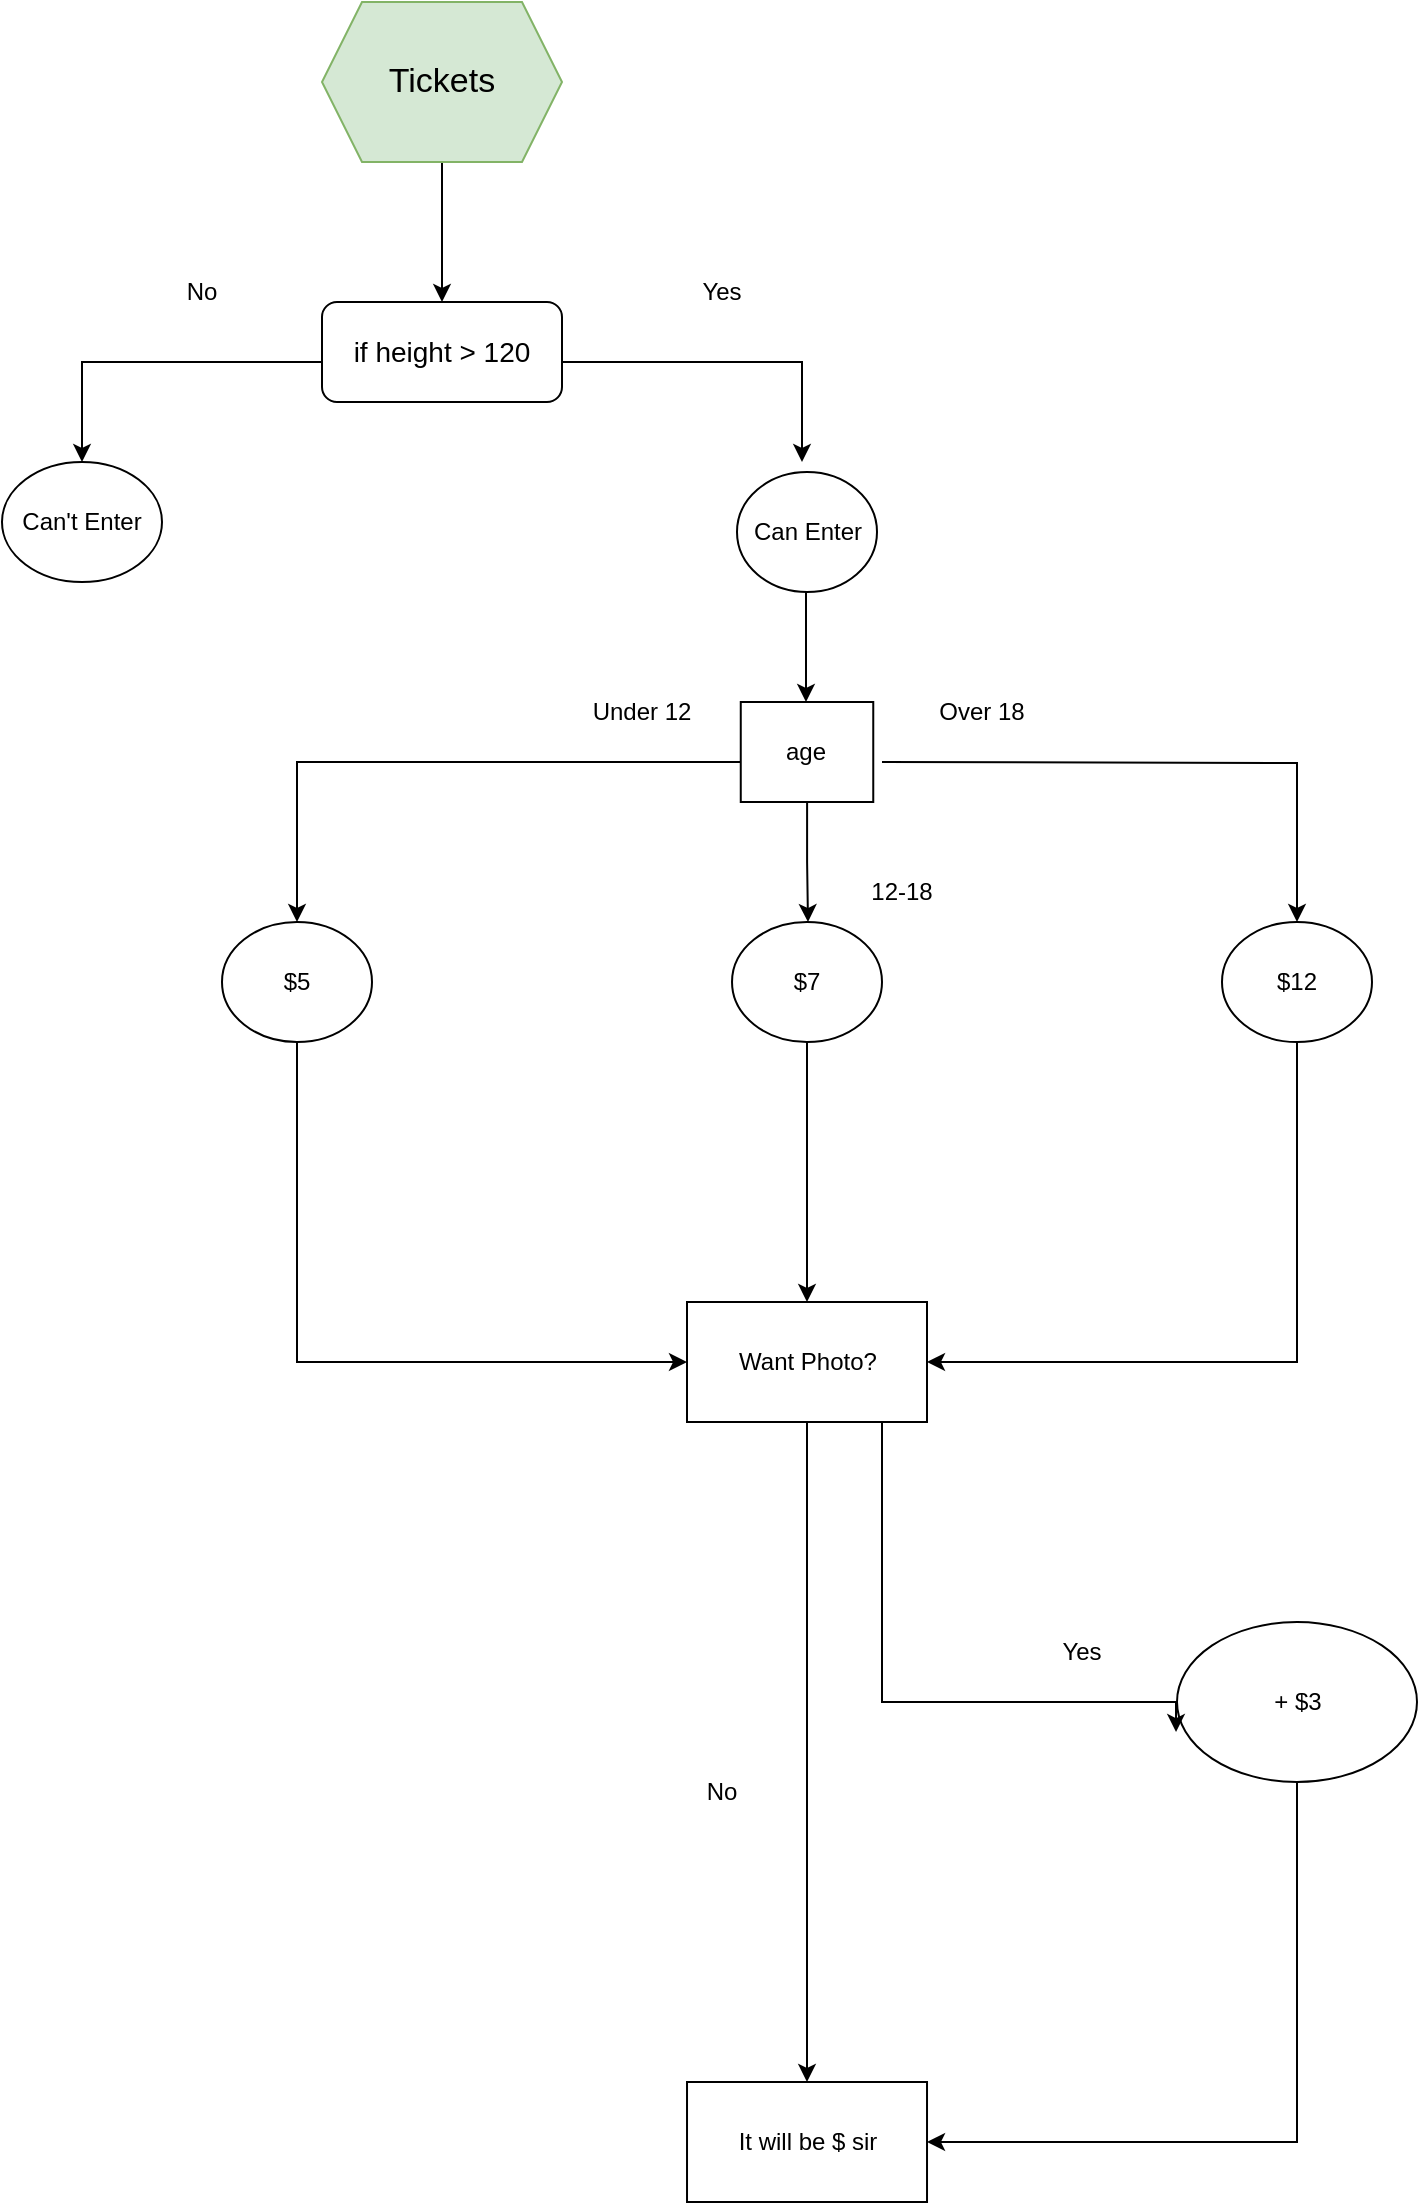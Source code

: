 <mxfile version="22.1.15" type="github">
  <diagram name="Page-1" id="FrTlOlZa7Pk7a0CT6voq">
    <mxGraphModel dx="1100" dy="653" grid="1" gridSize="10" guides="1" tooltips="1" connect="1" arrows="1" fold="1" page="1" pageScale="1" pageWidth="850" pageHeight="1100" math="0" shadow="0">
      <root>
        <mxCell id="0" />
        <mxCell id="1" parent="0" />
        <mxCell id="Ezsk1gdBavUFcUs4IUh0-2" style="edgeStyle=orthogonalEdgeStyle;rounded=0;orthogonalLoop=1;jettySize=auto;html=1;" parent="1" source="Ezsk1gdBavUFcUs4IUh0-1" edge="1">
          <mxGeometry relative="1" as="geometry">
            <mxPoint x="420" y="200" as="targetPoint" />
          </mxGeometry>
        </mxCell>
        <mxCell id="Ezsk1gdBavUFcUs4IUh0-1" value="&lt;font style=&quot;font-size: 17px;&quot;&gt;Tickets&lt;/font&gt;" style="shape=hexagon;perimeter=hexagonPerimeter2;whiteSpace=wrap;html=1;fixedSize=1;fillColor=#d5e8d4;strokeColor=#82b366;" parent="1" vertex="1">
          <mxGeometry x="360" y="50" width="120" height="80" as="geometry" />
        </mxCell>
        <mxCell id="Ezsk1gdBavUFcUs4IUh0-4" style="edgeStyle=orthogonalEdgeStyle;rounded=0;orthogonalLoop=1;jettySize=auto;html=1;" parent="1" source="Ezsk1gdBavUFcUs4IUh0-3" edge="1">
          <mxGeometry relative="1" as="geometry">
            <mxPoint x="600" y="280" as="targetPoint" />
            <Array as="points">
              <mxPoint x="600" y="230" />
            </Array>
          </mxGeometry>
        </mxCell>
        <mxCell id="Ezsk1gdBavUFcUs4IUh0-5" style="edgeStyle=orthogonalEdgeStyle;rounded=0;orthogonalLoop=1;jettySize=auto;html=1;" parent="1" source="Ezsk1gdBavUFcUs4IUh0-3" edge="1">
          <mxGeometry relative="1" as="geometry">
            <mxPoint x="240" y="280" as="targetPoint" />
            <Array as="points">
              <mxPoint x="240" y="230" />
            </Array>
          </mxGeometry>
        </mxCell>
        <mxCell id="Ezsk1gdBavUFcUs4IUh0-3" value="&lt;font style=&quot;font-size: 14px;&quot;&gt;if height &amp;gt; 120&lt;/font&gt;" style="rounded=1;whiteSpace=wrap;html=1;" parent="1" vertex="1">
          <mxGeometry x="360" y="200" width="120" height="50" as="geometry" />
        </mxCell>
        <mxCell id="Ezsk1gdBavUFcUs4IUh0-6" value="Can&#39;t Enter" style="ellipse;whiteSpace=wrap;html=1;" parent="1" vertex="1">
          <mxGeometry x="200" y="280" width="80" height="60" as="geometry" />
        </mxCell>
        <mxCell id="Jephfby6uwtYOP852D1k-1" style="edgeStyle=orthogonalEdgeStyle;rounded=0;orthogonalLoop=1;jettySize=auto;html=1;" parent="1" source="Ezsk1gdBavUFcUs4IUh0-7" edge="1">
          <mxGeometry relative="1" as="geometry">
            <mxPoint x="602" y="400" as="targetPoint" />
          </mxGeometry>
        </mxCell>
        <mxCell id="Ezsk1gdBavUFcUs4IUh0-7" value="Can Enter" style="ellipse;whiteSpace=wrap;html=1;" parent="1" vertex="1">
          <mxGeometry x="567.5" y="285" width="70" height="60" as="geometry" />
        </mxCell>
        <mxCell id="Jephfby6uwtYOP852D1k-4" style="edgeStyle=orthogonalEdgeStyle;rounded=0;orthogonalLoop=1;jettySize=auto;html=1;exitX=0.16;exitY=0.6;exitDx=0;exitDy=0;exitPerimeter=0;entryX=0.5;entryY=0;entryDx=0;entryDy=0;" parent="1" source="Jephfby6uwtYOP852D1k-9" target="Jephfby6uwtYOP852D1k-7" edge="1">
          <mxGeometry relative="1" as="geometry">
            <mxPoint x="480" y="520" as="targetPoint" />
            <mxPoint x="560" y="430" as="sourcePoint" />
          </mxGeometry>
        </mxCell>
        <mxCell id="Jephfby6uwtYOP852D1k-5" style="edgeStyle=orthogonalEdgeStyle;rounded=0;orthogonalLoop=1;jettySize=auto;html=1;entryX=0.5;entryY=0;entryDx=0;entryDy=0;" parent="1" target="Jephfby6uwtYOP852D1k-11" edge="1">
          <mxGeometry relative="1" as="geometry">
            <mxPoint x="850" y="490" as="targetPoint" />
            <mxPoint x="640" y="430" as="sourcePoint" />
          </mxGeometry>
        </mxCell>
        <mxCell id="Zh66exV5tWOVcekyYgEJ-2" style="edgeStyle=orthogonalEdgeStyle;rounded=0;orthogonalLoop=1;jettySize=auto;html=1;entryX=0;entryY=0.5;entryDx=0;entryDy=0;" edge="1" parent="1" source="Jephfby6uwtYOP852D1k-7" target="Zh66exV5tWOVcekyYgEJ-1">
          <mxGeometry relative="1" as="geometry">
            <Array as="points">
              <mxPoint x="347" y="730" />
            </Array>
          </mxGeometry>
        </mxCell>
        <mxCell id="Jephfby6uwtYOP852D1k-7" value="$5" style="ellipse;whiteSpace=wrap;html=1;" parent="1" vertex="1">
          <mxGeometry x="310" y="510" width="75" height="60" as="geometry" />
        </mxCell>
        <mxCell id="Jephfby6uwtYOP852D1k-17" style="edgeStyle=orthogonalEdgeStyle;rounded=0;orthogonalLoop=1;jettySize=auto;html=1;" parent="1" source="Jephfby6uwtYOP852D1k-9" edge="1">
          <mxGeometry relative="1" as="geometry">
            <mxPoint x="603" y="510" as="targetPoint" />
          </mxGeometry>
        </mxCell>
        <mxCell id="Jephfby6uwtYOP852D1k-9" value="age" style="rounded=0;whiteSpace=wrap;html=1;" parent="1" vertex="1">
          <mxGeometry x="569.38" y="400" width="66.25" height="50" as="geometry" />
        </mxCell>
        <mxCell id="Zh66exV5tWOVcekyYgEJ-4" style="edgeStyle=orthogonalEdgeStyle;rounded=0;orthogonalLoop=1;jettySize=auto;html=1;entryX=1;entryY=0.5;entryDx=0;entryDy=0;" edge="1" parent="1" source="Jephfby6uwtYOP852D1k-11" target="Zh66exV5tWOVcekyYgEJ-1">
          <mxGeometry relative="1" as="geometry">
            <Array as="points">
              <mxPoint x="847" y="730" />
            </Array>
          </mxGeometry>
        </mxCell>
        <mxCell id="Jephfby6uwtYOP852D1k-11" value="$12" style="ellipse;whiteSpace=wrap;html=1;" parent="1" vertex="1">
          <mxGeometry x="810" y="510" width="75" height="60" as="geometry" />
        </mxCell>
        <mxCell id="Jephfby6uwtYOP852D1k-12" value="Yes" style="text;strokeColor=none;align=center;fillColor=none;html=1;verticalAlign=middle;whiteSpace=wrap;rounded=0;" parent="1" vertex="1">
          <mxGeometry x="530" y="180" width="60" height="30" as="geometry" />
        </mxCell>
        <mxCell id="Jephfby6uwtYOP852D1k-13" value="No" style="text;strokeColor=none;align=center;fillColor=none;html=1;verticalAlign=middle;whiteSpace=wrap;rounded=0;" parent="1" vertex="1">
          <mxGeometry x="270" y="180" width="60" height="30" as="geometry" />
        </mxCell>
        <mxCell id="Jephfby6uwtYOP852D1k-14" value="Over 18" style="text;align=center;html=1;verticalAlign=middle;whiteSpace=wrap;rounded=0;" parent="1" vertex="1">
          <mxGeometry x="660" y="390" width="60" height="30" as="geometry" />
        </mxCell>
        <mxCell id="Jephfby6uwtYOP852D1k-15" value="Under 12" style="text;strokeColor=none;align=center;fillColor=none;html=1;verticalAlign=middle;whiteSpace=wrap;rounded=0;" parent="1" vertex="1">
          <mxGeometry x="490" y="390" width="60" height="30" as="geometry" />
        </mxCell>
        <mxCell id="Zh66exV5tWOVcekyYgEJ-3" style="edgeStyle=orthogonalEdgeStyle;rounded=0;orthogonalLoop=1;jettySize=auto;html=1;" edge="1" parent="1" source="Jephfby6uwtYOP852D1k-18" target="Zh66exV5tWOVcekyYgEJ-1">
          <mxGeometry relative="1" as="geometry" />
        </mxCell>
        <mxCell id="Jephfby6uwtYOP852D1k-18" value="$7" style="ellipse;whiteSpace=wrap;html=1;" parent="1" vertex="1">
          <mxGeometry x="565.01" y="510" width="74.99" height="60" as="geometry" />
        </mxCell>
        <mxCell id="Jephfby6uwtYOP852D1k-19" value="12-18" style="text;strokeColor=none;align=center;fillColor=none;html=1;verticalAlign=middle;whiteSpace=wrap;rounded=0;" parent="1" vertex="1">
          <mxGeometry x="620" y="480" width="60" height="30" as="geometry" />
        </mxCell>
        <mxCell id="Zh66exV5tWOVcekyYgEJ-15" style="edgeStyle=orthogonalEdgeStyle;rounded=0;orthogonalLoop=1;jettySize=auto;html=1;" edge="1" parent="1" source="Zh66exV5tWOVcekyYgEJ-1" target="Zh66exV5tWOVcekyYgEJ-11">
          <mxGeometry relative="1" as="geometry" />
        </mxCell>
        <mxCell id="Zh66exV5tWOVcekyYgEJ-1" value="Want Photo?" style="rounded=0;whiteSpace=wrap;html=1;" vertex="1" parent="1">
          <mxGeometry x="542.5" y="700" width="120" height="60" as="geometry" />
        </mxCell>
        <mxCell id="Zh66exV5tWOVcekyYgEJ-14" style="edgeStyle=orthogonalEdgeStyle;rounded=0;orthogonalLoop=1;jettySize=auto;html=1;entryX=1;entryY=0.5;entryDx=0;entryDy=0;" edge="1" parent="1" source="Zh66exV5tWOVcekyYgEJ-6" target="Zh66exV5tWOVcekyYgEJ-11">
          <mxGeometry relative="1" as="geometry">
            <Array as="points">
              <mxPoint x="848" y="1120" />
            </Array>
          </mxGeometry>
        </mxCell>
        <mxCell id="Zh66exV5tWOVcekyYgEJ-6" value="+ $3" style="ellipse;whiteSpace=wrap;html=1;" vertex="1" parent="1">
          <mxGeometry x="787.5" y="860" width="120" height="80" as="geometry" />
        </mxCell>
        <mxCell id="Zh66exV5tWOVcekyYgEJ-8" style="edgeStyle=orthogonalEdgeStyle;rounded=0;orthogonalLoop=1;jettySize=auto;html=1;entryX=-0.004;entryY=0.688;entryDx=0;entryDy=0;entryPerimeter=0;" edge="1" parent="1" source="Zh66exV5tWOVcekyYgEJ-1" target="Zh66exV5tWOVcekyYgEJ-6">
          <mxGeometry relative="1" as="geometry">
            <Array as="points">
              <mxPoint x="640" y="900" />
              <mxPoint x="787" y="900" />
            </Array>
          </mxGeometry>
        </mxCell>
        <mxCell id="Zh66exV5tWOVcekyYgEJ-9" value="No" style="text;strokeColor=none;align=center;fillColor=none;html=1;verticalAlign=middle;whiteSpace=wrap;rounded=0;" vertex="1" parent="1">
          <mxGeometry x="530" y="930" width="60" height="30" as="geometry" />
        </mxCell>
        <mxCell id="Zh66exV5tWOVcekyYgEJ-10" value="Yes" style="text;strokeColor=none;align=center;fillColor=none;html=1;verticalAlign=middle;whiteSpace=wrap;rounded=0;" vertex="1" parent="1">
          <mxGeometry x="710" y="860" width="60" height="30" as="geometry" />
        </mxCell>
        <mxCell id="Zh66exV5tWOVcekyYgEJ-11" value="It will be $ sir" style="rounded=0;whiteSpace=wrap;html=1;" vertex="1" parent="1">
          <mxGeometry x="542.51" y="1090" width="120" height="60" as="geometry" />
        </mxCell>
      </root>
    </mxGraphModel>
  </diagram>
</mxfile>
